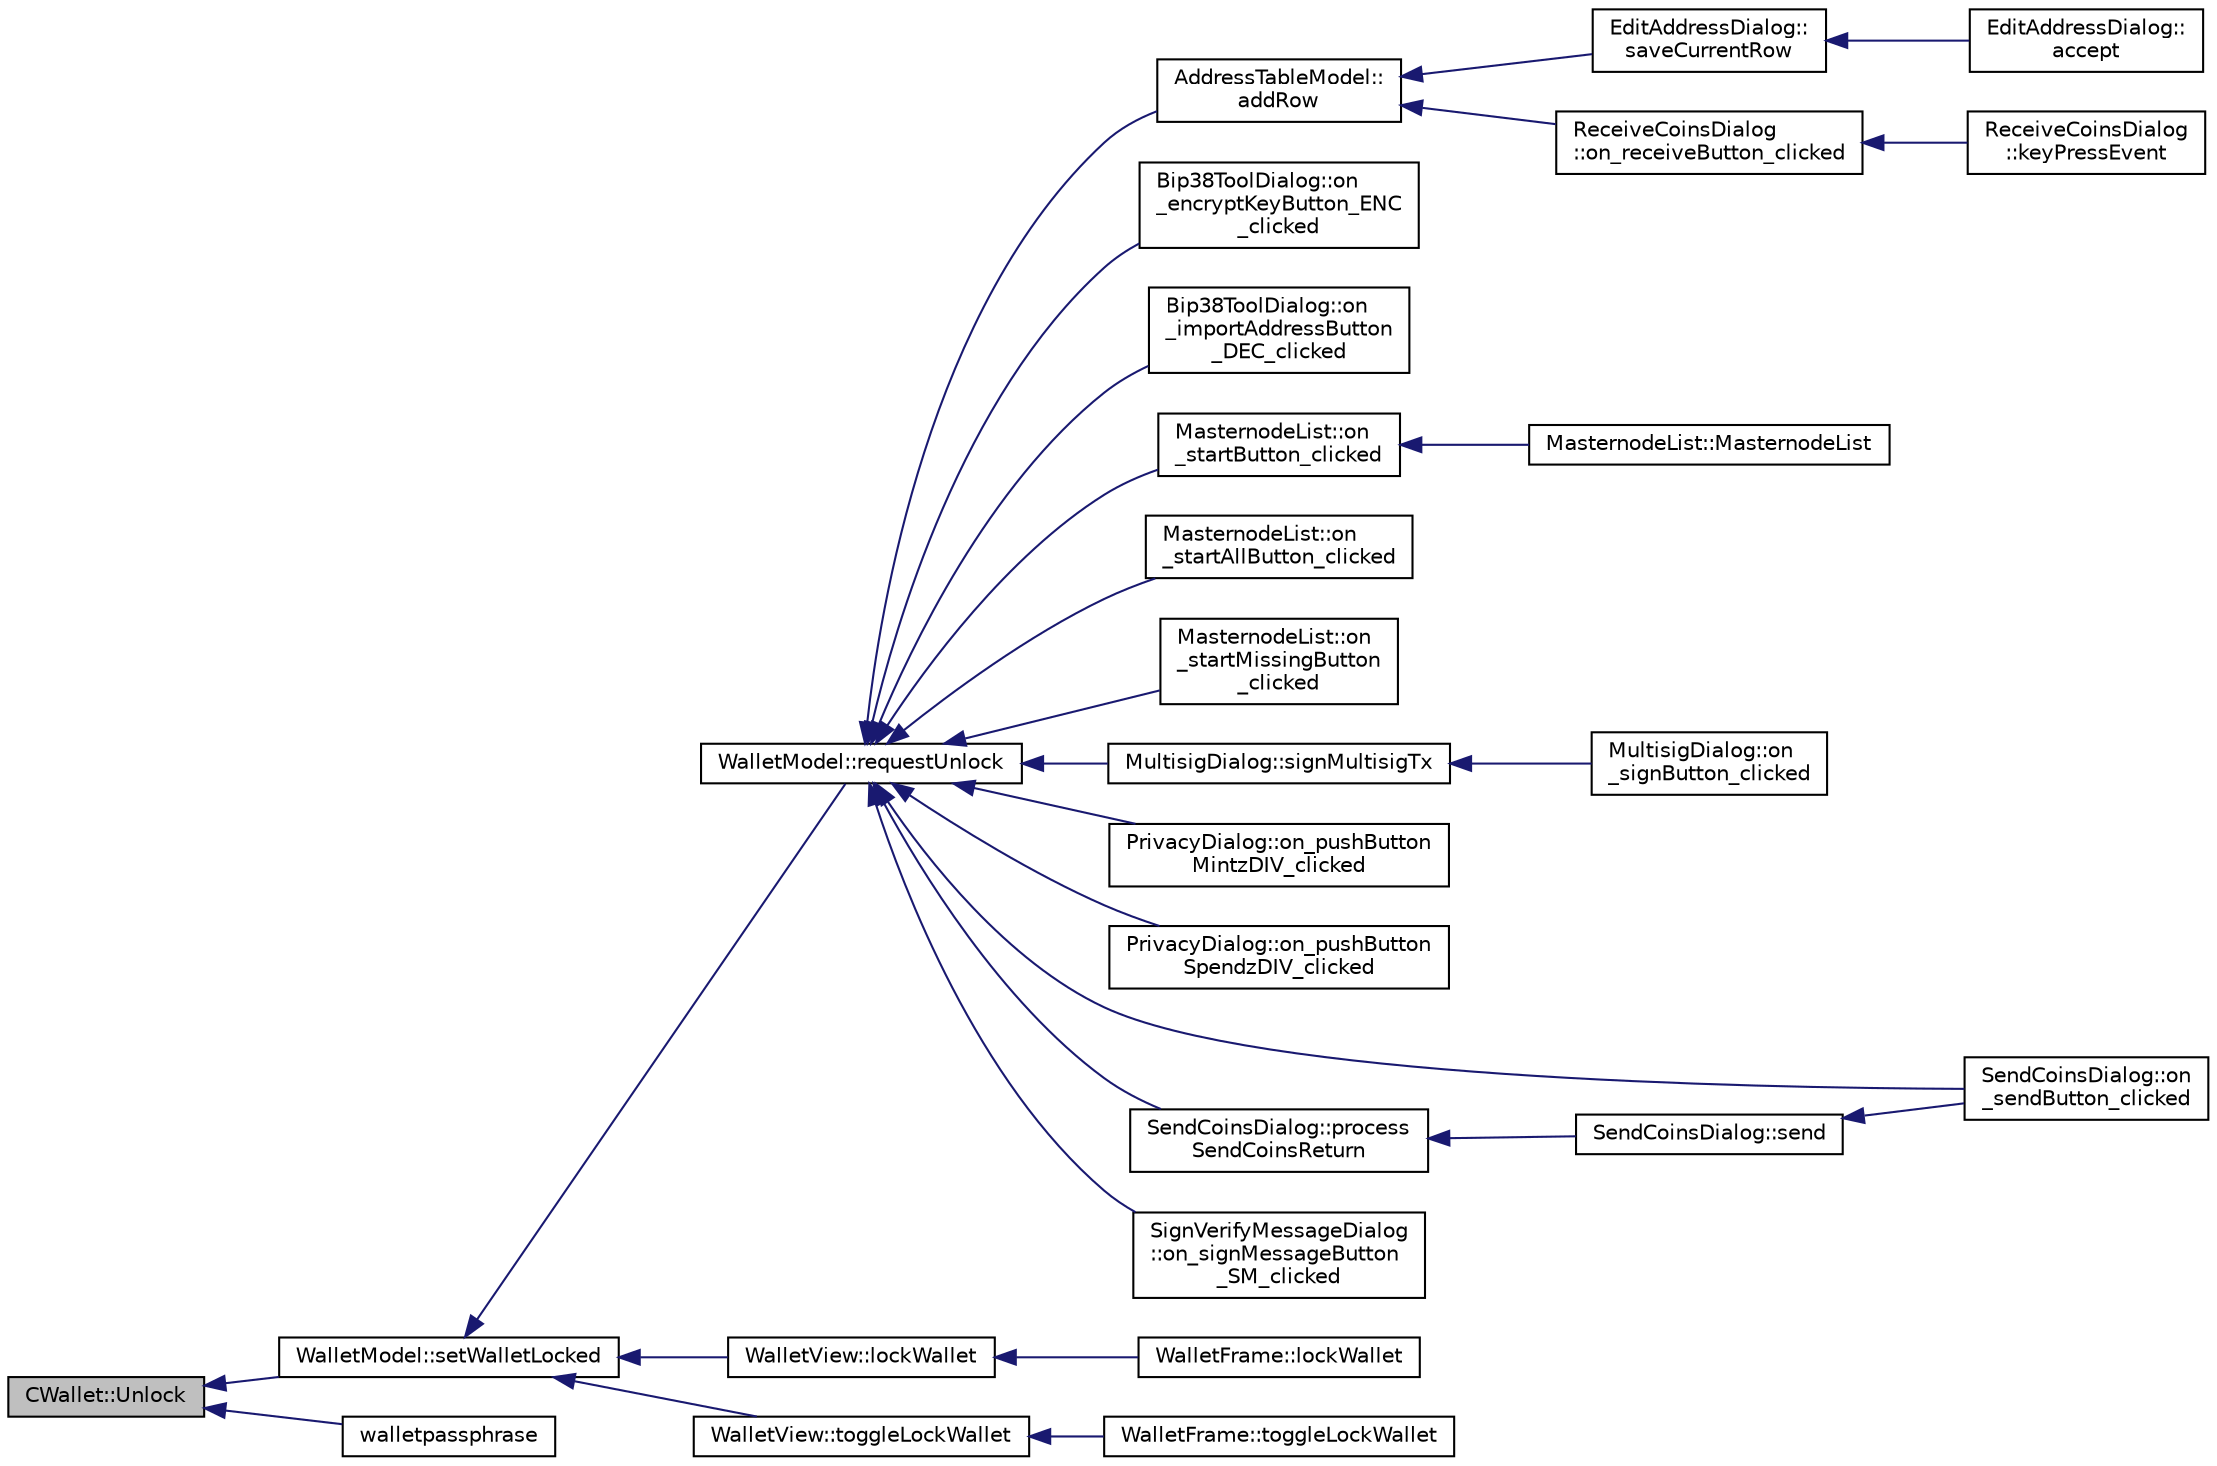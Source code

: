 digraph "CWallet::Unlock"
{
  edge [fontname="Helvetica",fontsize="10",labelfontname="Helvetica",labelfontsize="10"];
  node [fontname="Helvetica",fontsize="10",shape=record];
  rankdir="LR";
  Node976 [label="CWallet::Unlock",height=0.2,width=0.4,color="black", fillcolor="grey75", style="filled", fontcolor="black"];
  Node976 -> Node977 [dir="back",color="midnightblue",fontsize="10",style="solid",fontname="Helvetica"];
  Node977 [label="WalletModel::setWalletLocked",height=0.2,width=0.4,color="black", fillcolor="white", style="filled",URL="$class_wallet_model.html#a5a8b65bfaecb0813d64c733f4f34f090"];
  Node977 -> Node978 [dir="back",color="midnightblue",fontsize="10",style="solid",fontname="Helvetica"];
  Node978 [label="WalletModel::requestUnlock",height=0.2,width=0.4,color="black", fillcolor="white", style="filled",URL="$class_wallet_model.html#a9ad552f7942cd22f7a1cd0803b179f06"];
  Node978 -> Node979 [dir="back",color="midnightblue",fontsize="10",style="solid",fontname="Helvetica"];
  Node979 [label="AddressTableModel::\laddRow",height=0.2,width=0.4,color="black", fillcolor="white", style="filled",URL="$class_address_table_model.html#aa72edd2a093a6e9318639d69d3a23488"];
  Node979 -> Node980 [dir="back",color="midnightblue",fontsize="10",style="solid",fontname="Helvetica"];
  Node980 [label="EditAddressDialog::\lsaveCurrentRow",height=0.2,width=0.4,color="black", fillcolor="white", style="filled",URL="$class_edit_address_dialog.html#a8494a551799cd1f4c253e557424c206c"];
  Node980 -> Node981 [dir="back",color="midnightblue",fontsize="10",style="solid",fontname="Helvetica"];
  Node981 [label="EditAddressDialog::\laccept",height=0.2,width=0.4,color="black", fillcolor="white", style="filled",URL="$class_edit_address_dialog.html#ac52b71129806bccf6533d0e9441393b6"];
  Node979 -> Node982 [dir="back",color="midnightblue",fontsize="10",style="solid",fontname="Helvetica"];
  Node982 [label="ReceiveCoinsDialog\l::on_receiveButton_clicked",height=0.2,width=0.4,color="black", fillcolor="white", style="filled",URL="$class_receive_coins_dialog.html#a9db8de31f6889288cb22c061aa51e0cd"];
  Node982 -> Node983 [dir="back",color="midnightblue",fontsize="10",style="solid",fontname="Helvetica"];
  Node983 [label="ReceiveCoinsDialog\l::keyPressEvent",height=0.2,width=0.4,color="black", fillcolor="white", style="filled",URL="$class_receive_coins_dialog.html#abcf17b510c473bf3e94ef12f7f5cfc10"];
  Node978 -> Node984 [dir="back",color="midnightblue",fontsize="10",style="solid",fontname="Helvetica"];
  Node984 [label="Bip38ToolDialog::on\l_encryptKeyButton_ENC\l_clicked",height=0.2,width=0.4,color="black", fillcolor="white", style="filled",URL="$class_bip38_tool_dialog.html#a31cdc41e507628f2cd413e9df57c5770"];
  Node978 -> Node985 [dir="back",color="midnightblue",fontsize="10",style="solid",fontname="Helvetica"];
  Node985 [label="Bip38ToolDialog::on\l_importAddressButton\l_DEC_clicked",height=0.2,width=0.4,color="black", fillcolor="white", style="filled",URL="$class_bip38_tool_dialog.html#a20a1363ad4ff8e241583b3ceb19379e6"];
  Node978 -> Node986 [dir="back",color="midnightblue",fontsize="10",style="solid",fontname="Helvetica"];
  Node986 [label="MasternodeList::on\l_startButton_clicked",height=0.2,width=0.4,color="black", fillcolor="white", style="filled",URL="$class_masternode_list.html#a4370755b1dcdbf4a9396108c2b7ae76a"];
  Node986 -> Node987 [dir="back",color="midnightblue",fontsize="10",style="solid",fontname="Helvetica"];
  Node987 [label="MasternodeList::MasternodeList",height=0.2,width=0.4,color="black", fillcolor="white", style="filled",URL="$class_masternode_list.html#a341c2ce3e55eecb90f8733c72af375c4"];
  Node978 -> Node988 [dir="back",color="midnightblue",fontsize="10",style="solid",fontname="Helvetica"];
  Node988 [label="MasternodeList::on\l_startAllButton_clicked",height=0.2,width=0.4,color="black", fillcolor="white", style="filled",URL="$class_masternode_list.html#a12e7d7a66cc6ce787fb5de9babfd7358"];
  Node978 -> Node989 [dir="back",color="midnightblue",fontsize="10",style="solid",fontname="Helvetica"];
  Node989 [label="MasternodeList::on\l_startMissingButton\l_clicked",height=0.2,width=0.4,color="black", fillcolor="white", style="filled",URL="$class_masternode_list.html#a559cf1011eede788d0416c7390e25145"];
  Node978 -> Node990 [dir="back",color="midnightblue",fontsize="10",style="solid",fontname="Helvetica"];
  Node990 [label="MultisigDialog::signMultisigTx",height=0.2,width=0.4,color="black", fillcolor="white", style="filled",URL="$class_multisig_dialog.html#accd639f522281361bdf409e88909eb98"];
  Node990 -> Node991 [dir="back",color="midnightblue",fontsize="10",style="solid",fontname="Helvetica"];
  Node991 [label="MultisigDialog::on\l_signButton_clicked",height=0.2,width=0.4,color="black", fillcolor="white", style="filled",URL="$class_multisig_dialog.html#a5fdc6c2578e0f4e2f7900a3723d223ae"];
  Node978 -> Node992 [dir="back",color="midnightblue",fontsize="10",style="solid",fontname="Helvetica"];
  Node992 [label="PrivacyDialog::on_pushButton\lMintzDIV_clicked",height=0.2,width=0.4,color="black", fillcolor="white", style="filled",URL="$class_privacy_dialog.html#aa6bb4499ed540ba38114032bffc40249"];
  Node978 -> Node993 [dir="back",color="midnightblue",fontsize="10",style="solid",fontname="Helvetica"];
  Node993 [label="PrivacyDialog::on_pushButton\lSpendzDIV_clicked",height=0.2,width=0.4,color="black", fillcolor="white", style="filled",URL="$class_privacy_dialog.html#accc35c0dac26d3f1bb94c83ae75e317b"];
  Node978 -> Node994 [dir="back",color="midnightblue",fontsize="10",style="solid",fontname="Helvetica"];
  Node994 [label="SendCoinsDialog::on\l_sendButton_clicked",height=0.2,width=0.4,color="black", fillcolor="white", style="filled",URL="$class_send_coins_dialog.html#a2cab7cf9ea5040b9e2189297f7d3c764"];
  Node978 -> Node995 [dir="back",color="midnightblue",fontsize="10",style="solid",fontname="Helvetica"];
  Node995 [label="SendCoinsDialog::process\lSendCoinsReturn",height=0.2,width=0.4,color="black", fillcolor="white", style="filled",URL="$class_send_coins_dialog.html#a1b9b188bbf5ed580f8f1041afb5d3fd5"];
  Node995 -> Node996 [dir="back",color="midnightblue",fontsize="10",style="solid",fontname="Helvetica"];
  Node996 [label="SendCoinsDialog::send",height=0.2,width=0.4,color="black", fillcolor="white", style="filled",URL="$class_send_coins_dialog.html#afd8d436a16ea7dba1276e8fdfdc8b2d3"];
  Node996 -> Node994 [dir="back",color="midnightblue",fontsize="10",style="solid",fontname="Helvetica"];
  Node978 -> Node997 [dir="back",color="midnightblue",fontsize="10",style="solid",fontname="Helvetica"];
  Node997 [label="SignVerifyMessageDialog\l::on_signMessageButton\l_SM_clicked",height=0.2,width=0.4,color="black", fillcolor="white", style="filled",URL="$class_sign_verify_message_dialog.html#a2ef91b4ace68d63ab1c1d3cc6c13b5f9"];
  Node977 -> Node998 [dir="back",color="midnightblue",fontsize="10",style="solid",fontname="Helvetica"];
  Node998 [label="WalletView::lockWallet",height=0.2,width=0.4,color="black", fillcolor="white", style="filled",URL="$class_wallet_view.html#ae76bd29c36d1cfa9bc986924a0454eeb",tooltip="Lock wallet. "];
  Node998 -> Node999 [dir="back",color="midnightblue",fontsize="10",style="solid",fontname="Helvetica"];
  Node999 [label="WalletFrame::lockWallet",height=0.2,width=0.4,color="black", fillcolor="white", style="filled",URL="$class_wallet_frame.html#a0b94aa3ff7ae9ea4d3e31b038d8b9b25",tooltip="Lock wallet. "];
  Node977 -> Node1000 [dir="back",color="midnightblue",fontsize="10",style="solid",fontname="Helvetica"];
  Node1000 [label="WalletView::toggleLockWallet",height=0.2,width=0.4,color="black", fillcolor="white", style="filled",URL="$class_wallet_view.html#a739b3c92d336efb3cf1249a84d4deeab",tooltip="Toggle wallet lock state. "];
  Node1000 -> Node1001 [dir="back",color="midnightblue",fontsize="10",style="solid",fontname="Helvetica"];
  Node1001 [label="WalletFrame::toggleLockWallet",height=0.2,width=0.4,color="black", fillcolor="white", style="filled",URL="$class_wallet_frame.html#aabe09da444c11859a0fc19e923ce0792",tooltip="Toggle Wallet Lock State. "];
  Node976 -> Node1002 [dir="back",color="midnightblue",fontsize="10",style="solid",fontname="Helvetica"];
  Node1002 [label="walletpassphrase",height=0.2,width=0.4,color="black", fillcolor="white", style="filled",URL="$rpcwallet_8cpp.html#a733f7c70e7c18783935e6de9643c0086"];
}
